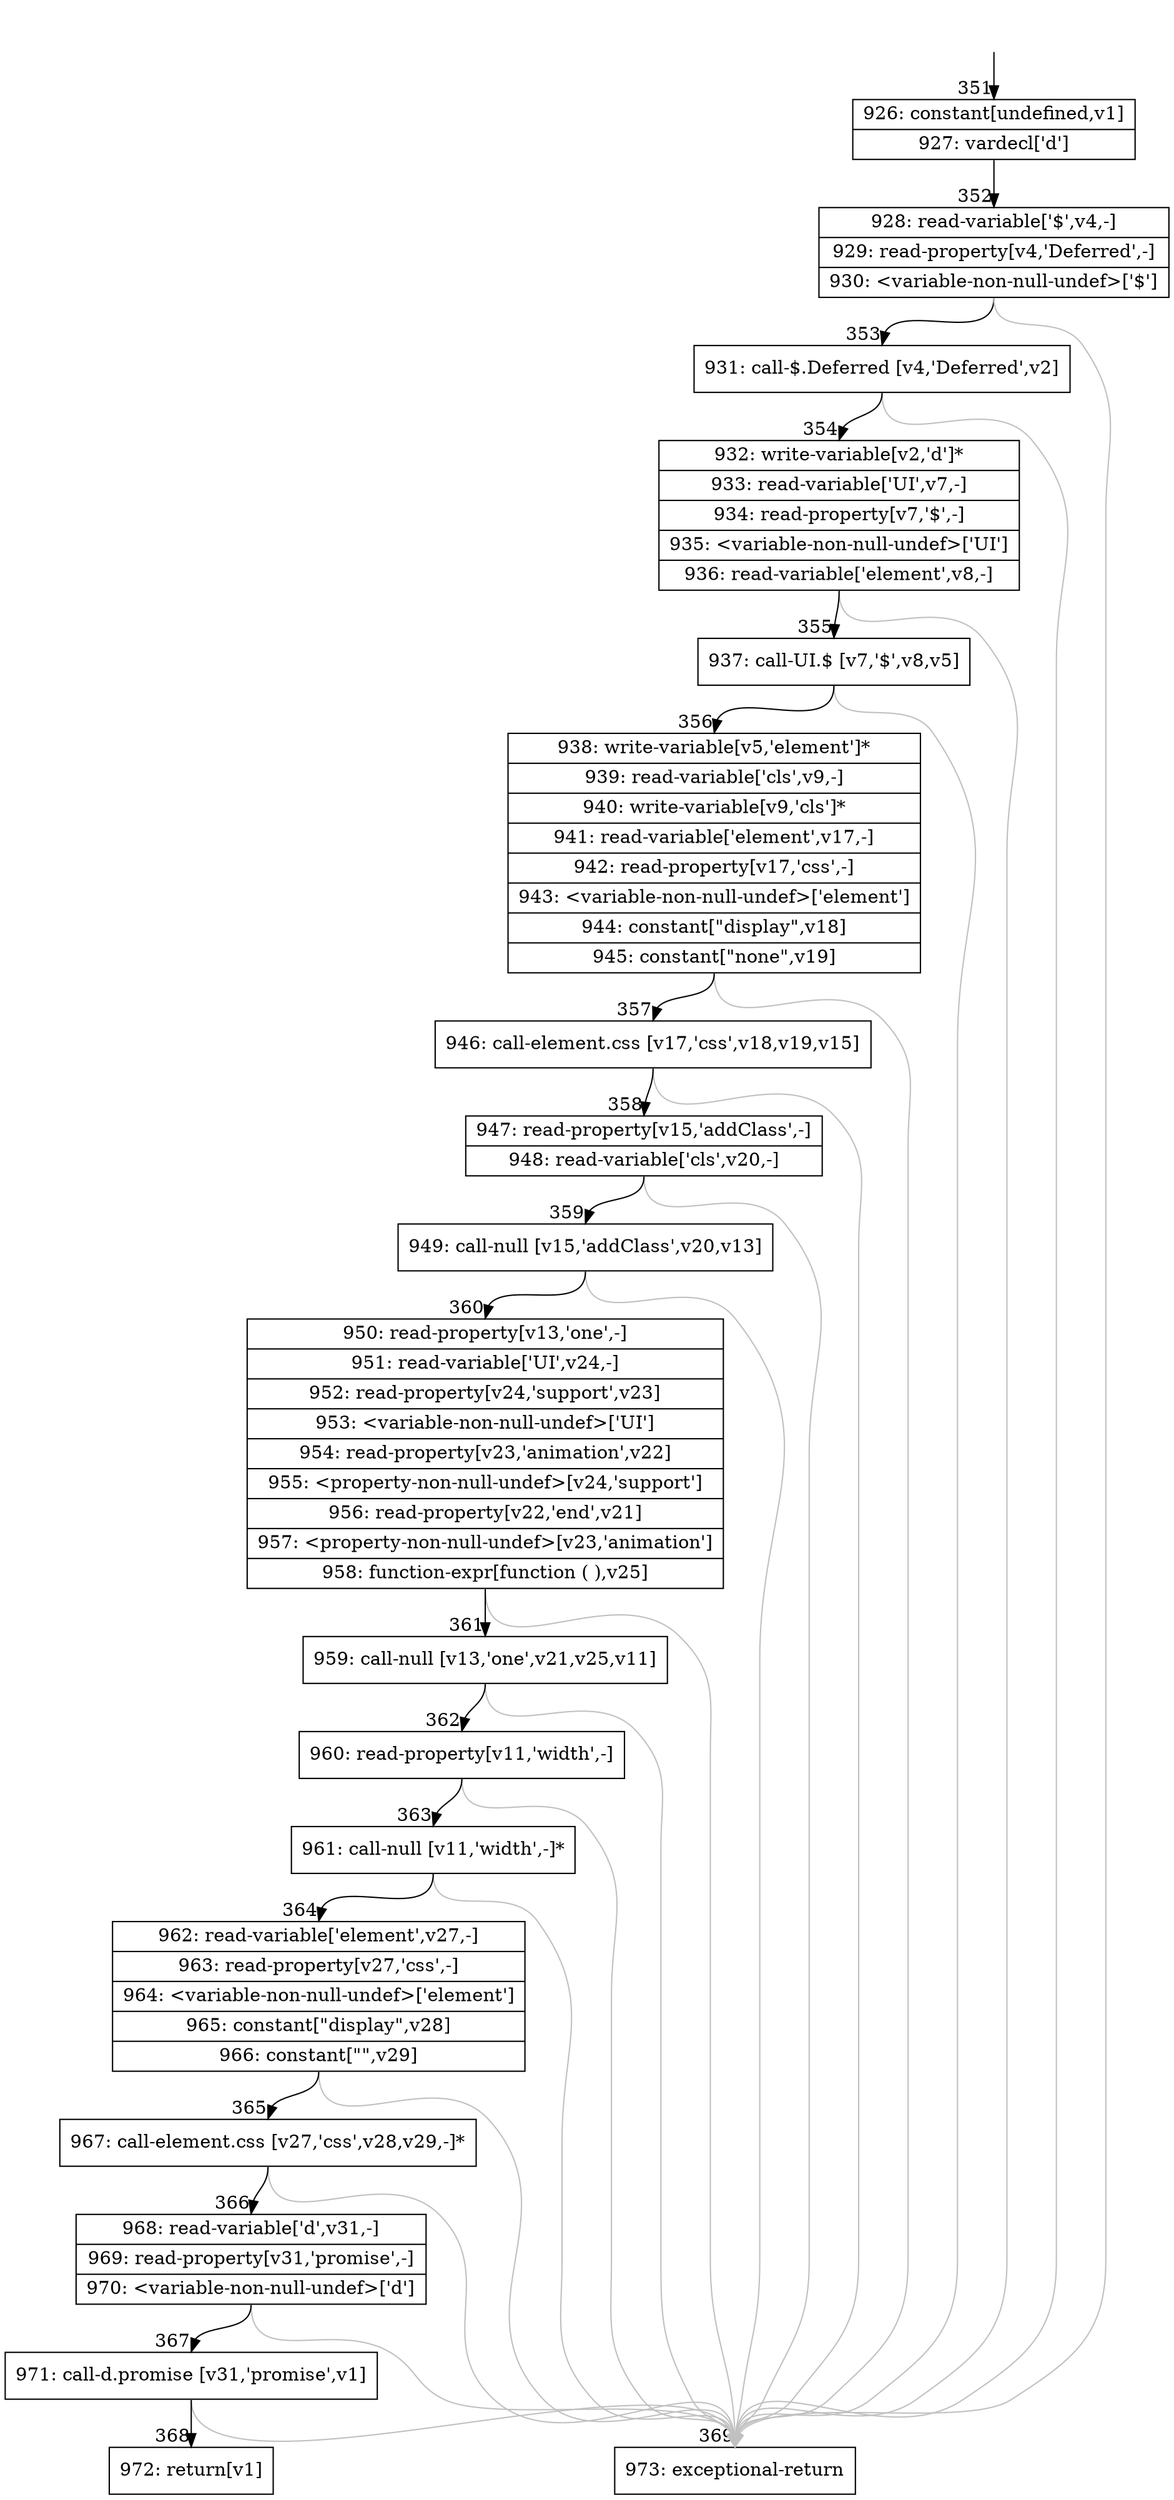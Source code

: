 digraph {
rankdir="TD"
BB_entry28[shape=none,label=""];
BB_entry28 -> BB351 [tailport=s, headport=n, headlabel="    351"]
BB351 [shape=record label="{926: constant[undefined,v1]|927: vardecl['d']}" ] 
BB351 -> BB352 [tailport=s, headport=n, headlabel="      352"]
BB352 [shape=record label="{928: read-variable['$',v4,-]|929: read-property[v4,'Deferred',-]|930: \<variable-non-null-undef\>['$']}" ] 
BB352 -> BB353 [tailport=s, headport=n, headlabel="      353"]
BB352 -> BB369 [tailport=s, headport=n, color=gray, headlabel="      369"]
BB353 [shape=record label="{931: call-$.Deferred [v4,'Deferred',v2]}" ] 
BB353 -> BB354 [tailport=s, headport=n, headlabel="      354"]
BB353 -> BB369 [tailport=s, headport=n, color=gray]
BB354 [shape=record label="{932: write-variable[v2,'d']*|933: read-variable['UI',v7,-]|934: read-property[v7,'$',-]|935: \<variable-non-null-undef\>['UI']|936: read-variable['element',v8,-]}" ] 
BB354 -> BB355 [tailport=s, headport=n, headlabel="      355"]
BB354 -> BB369 [tailport=s, headport=n, color=gray]
BB355 [shape=record label="{937: call-UI.$ [v7,'$',v8,v5]}" ] 
BB355 -> BB356 [tailport=s, headport=n, headlabel="      356"]
BB355 -> BB369 [tailport=s, headport=n, color=gray]
BB356 [shape=record label="{938: write-variable[v5,'element']*|939: read-variable['cls',v9,-]|940: write-variable[v9,'cls']*|941: read-variable['element',v17,-]|942: read-property[v17,'css',-]|943: \<variable-non-null-undef\>['element']|944: constant[\"display\",v18]|945: constant[\"none\",v19]}" ] 
BB356 -> BB357 [tailport=s, headport=n, headlabel="      357"]
BB356 -> BB369 [tailport=s, headport=n, color=gray]
BB357 [shape=record label="{946: call-element.css [v17,'css',v18,v19,v15]}" ] 
BB357 -> BB358 [tailport=s, headport=n, headlabel="      358"]
BB357 -> BB369 [tailport=s, headport=n, color=gray]
BB358 [shape=record label="{947: read-property[v15,'addClass',-]|948: read-variable['cls',v20,-]}" ] 
BB358 -> BB359 [tailport=s, headport=n, headlabel="      359"]
BB358 -> BB369 [tailport=s, headport=n, color=gray]
BB359 [shape=record label="{949: call-null [v15,'addClass',v20,v13]}" ] 
BB359 -> BB360 [tailport=s, headport=n, headlabel="      360"]
BB359 -> BB369 [tailport=s, headport=n, color=gray]
BB360 [shape=record label="{950: read-property[v13,'one',-]|951: read-variable['UI',v24,-]|952: read-property[v24,'support',v23]|953: \<variable-non-null-undef\>['UI']|954: read-property[v23,'animation',v22]|955: \<property-non-null-undef\>[v24,'support']|956: read-property[v22,'end',v21]|957: \<property-non-null-undef\>[v23,'animation']|958: function-expr[function ( ),v25]}" ] 
BB360 -> BB361 [tailport=s, headport=n, headlabel="      361"]
BB360 -> BB369 [tailport=s, headport=n, color=gray]
BB361 [shape=record label="{959: call-null [v13,'one',v21,v25,v11]}" ] 
BB361 -> BB362 [tailport=s, headport=n, headlabel="      362"]
BB361 -> BB369 [tailport=s, headport=n, color=gray]
BB362 [shape=record label="{960: read-property[v11,'width',-]}" ] 
BB362 -> BB363 [tailport=s, headport=n, headlabel="      363"]
BB362 -> BB369 [tailport=s, headport=n, color=gray]
BB363 [shape=record label="{961: call-null [v11,'width',-]*}" ] 
BB363 -> BB364 [tailport=s, headport=n, headlabel="      364"]
BB363 -> BB369 [tailport=s, headport=n, color=gray]
BB364 [shape=record label="{962: read-variable['element',v27,-]|963: read-property[v27,'css',-]|964: \<variable-non-null-undef\>['element']|965: constant[\"display\",v28]|966: constant[\"\",v29]}" ] 
BB364 -> BB365 [tailport=s, headport=n, headlabel="      365"]
BB364 -> BB369 [tailport=s, headport=n, color=gray]
BB365 [shape=record label="{967: call-element.css [v27,'css',v28,v29,-]*}" ] 
BB365 -> BB366 [tailport=s, headport=n, headlabel="      366"]
BB365 -> BB369 [tailport=s, headport=n, color=gray]
BB366 [shape=record label="{968: read-variable['d',v31,-]|969: read-property[v31,'promise',-]|970: \<variable-non-null-undef\>['d']}" ] 
BB366 -> BB367 [tailport=s, headport=n, headlabel="      367"]
BB366 -> BB369 [tailport=s, headport=n, color=gray]
BB367 [shape=record label="{971: call-d.promise [v31,'promise',v1]}" ] 
BB367 -> BB368 [tailport=s, headport=n, headlabel="      368"]
BB367 -> BB369 [tailport=s, headport=n, color=gray]
BB368 [shape=record label="{972: return[v1]}" ] 
BB369 [shape=record label="{973: exceptional-return}" ] 
//#$~ 282
}
